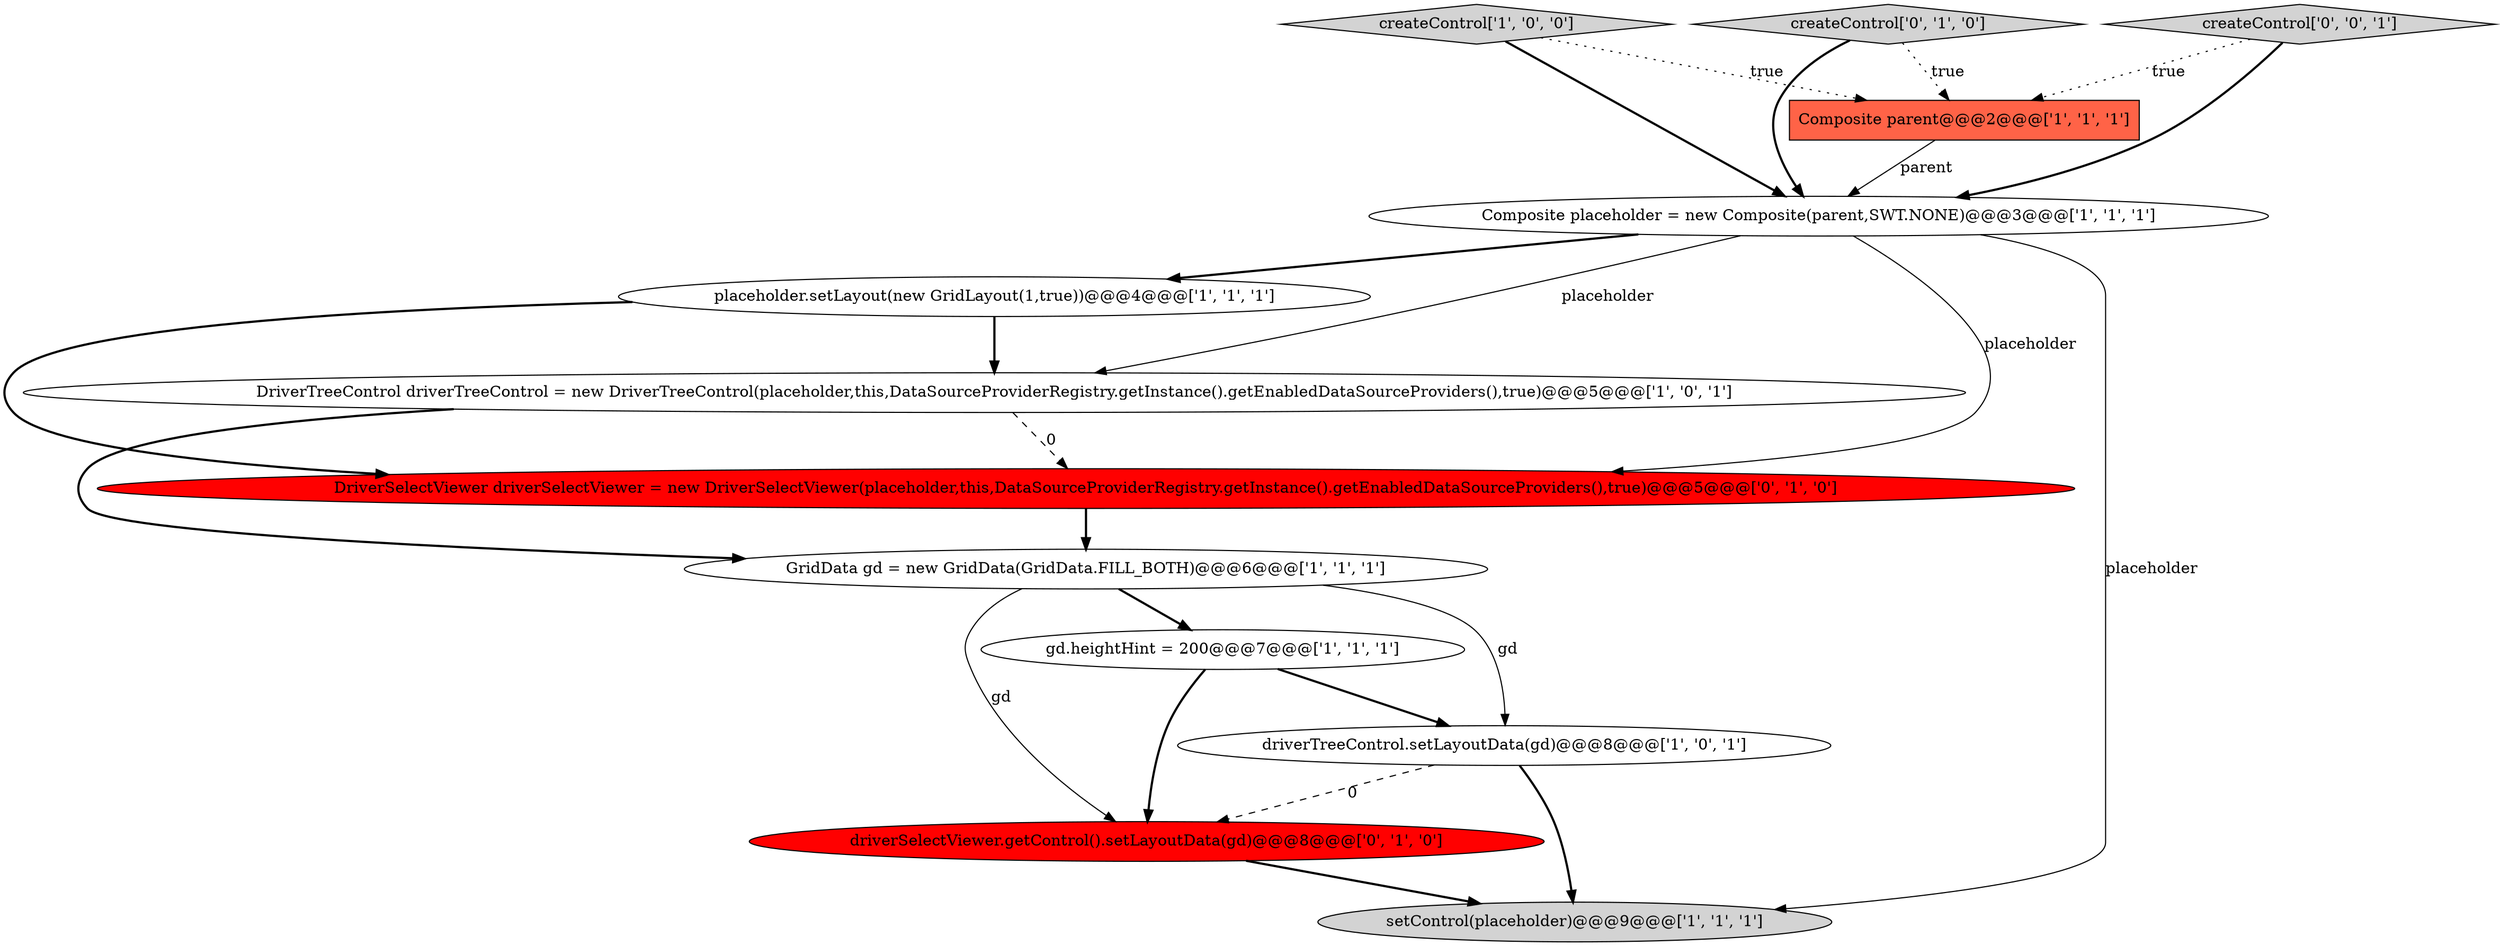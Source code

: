 digraph {
10 [style = filled, label = "driverSelectViewer.getControl().setLayoutData(gd)@@@8@@@['0', '1', '0']", fillcolor = red, shape = ellipse image = "AAA1AAABBB2BBB"];
11 [style = filled, label = "DriverSelectViewer driverSelectViewer = new DriverSelectViewer(placeholder,this,DataSourceProviderRegistry.getInstance().getEnabledDataSourceProviders(),true)@@@5@@@['0', '1', '0']", fillcolor = red, shape = ellipse image = "AAA1AAABBB2BBB"];
0 [style = filled, label = "gd.heightHint = 200@@@7@@@['1', '1', '1']", fillcolor = white, shape = ellipse image = "AAA0AAABBB1BBB"];
2 [style = filled, label = "Composite parent@@@2@@@['1', '1', '1']", fillcolor = tomato, shape = box image = "AAA0AAABBB1BBB"];
5 [style = filled, label = "setControl(placeholder)@@@9@@@['1', '1', '1']", fillcolor = lightgray, shape = ellipse image = "AAA0AAABBB1BBB"];
4 [style = filled, label = "createControl['1', '0', '0']", fillcolor = lightgray, shape = diamond image = "AAA0AAABBB1BBB"];
7 [style = filled, label = "driverTreeControl.setLayoutData(gd)@@@8@@@['1', '0', '1']", fillcolor = white, shape = ellipse image = "AAA0AAABBB1BBB"];
9 [style = filled, label = "createControl['0', '1', '0']", fillcolor = lightgray, shape = diamond image = "AAA0AAABBB2BBB"];
1 [style = filled, label = "Composite placeholder = new Composite(parent,SWT.NONE)@@@3@@@['1', '1', '1']", fillcolor = white, shape = ellipse image = "AAA0AAABBB1BBB"];
8 [style = filled, label = "placeholder.setLayout(new GridLayout(1,true))@@@4@@@['1', '1', '1']", fillcolor = white, shape = ellipse image = "AAA0AAABBB1BBB"];
12 [style = filled, label = "createControl['0', '0', '1']", fillcolor = lightgray, shape = diamond image = "AAA0AAABBB3BBB"];
6 [style = filled, label = "DriverTreeControl driverTreeControl = new DriverTreeControl(placeholder,this,DataSourceProviderRegistry.getInstance().getEnabledDataSourceProviders(),true)@@@5@@@['1', '0', '1']", fillcolor = white, shape = ellipse image = "AAA0AAABBB1BBB"];
3 [style = filled, label = "GridData gd = new GridData(GridData.FILL_BOTH)@@@6@@@['1', '1', '1']", fillcolor = white, shape = ellipse image = "AAA0AAABBB1BBB"];
6->3 [style = bold, label=""];
1->6 [style = solid, label="placeholder"];
1->5 [style = solid, label="placeholder"];
1->8 [style = bold, label=""];
6->11 [style = dashed, label="0"];
12->2 [style = dotted, label="true"];
8->6 [style = bold, label=""];
12->1 [style = bold, label=""];
3->0 [style = bold, label=""];
0->7 [style = bold, label=""];
3->7 [style = solid, label="gd"];
1->11 [style = solid, label="placeholder"];
7->5 [style = bold, label=""];
0->10 [style = bold, label=""];
10->5 [style = bold, label=""];
11->3 [style = bold, label=""];
2->1 [style = solid, label="parent"];
9->2 [style = dotted, label="true"];
7->10 [style = dashed, label="0"];
4->1 [style = bold, label=""];
9->1 [style = bold, label=""];
8->11 [style = bold, label=""];
4->2 [style = dotted, label="true"];
3->10 [style = solid, label="gd"];
}
